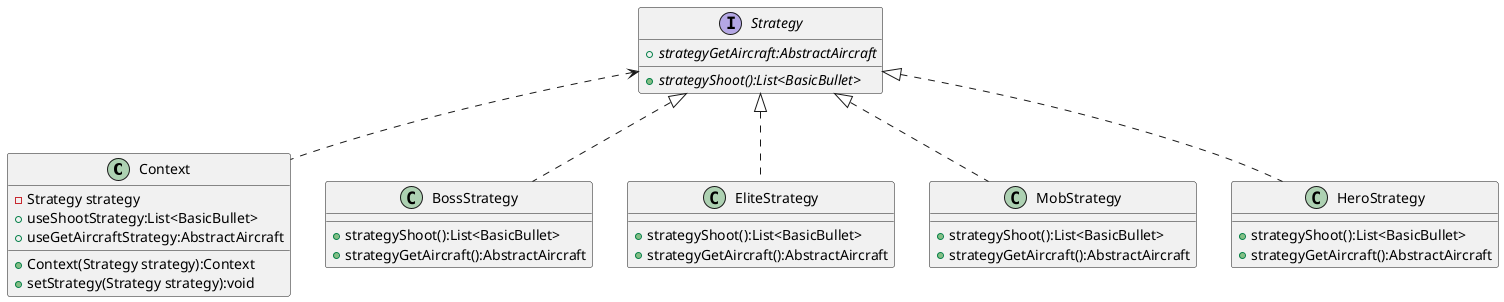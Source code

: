 @startuml


'使用策略者
class Context {
    -Strategy strategy
    +Context(Strategy strategy):Context
    +setStrategy(Strategy strategy):void
    +useShootStrategy:List<BasicBullet>
    +useGetAircraftStrategy:AbstractAircraft
}

'策略接口
interface Strategy {
    +{abstract} strategyShoot():List<BasicBullet>
    +{abstract} strategyGetAircraft:AbstractAircraft
}

'根据上下文使用策略者与策略接口之间的依赖关系
Strategy <.. Context

class BossStrategy {
    +strategyShoot():List<BasicBullet>
    +strategyGetAircraft():AbstractAircraft

}

class EliteStrategy {
    +strategyShoot():List<BasicBullet>
    +strategyGetAircraft():AbstractAircraft
}

class MobStrategy {
    +strategyShoot():List<BasicBullet>
    +strategyGetAircraft():AbstractAircraft
}

class HeroStrategy {
    +strategyShoot():List<BasicBullet>
    +strategyGetAircraft():AbstractAircraft
}

'实现策略接口的策略类与策略接口的实现关系
Strategy <|.. HeroStrategy
Strategy <|.. MobStrategy
Strategy <|.. BossStrategy
Strategy <|.. EliteStrategy


@enduml